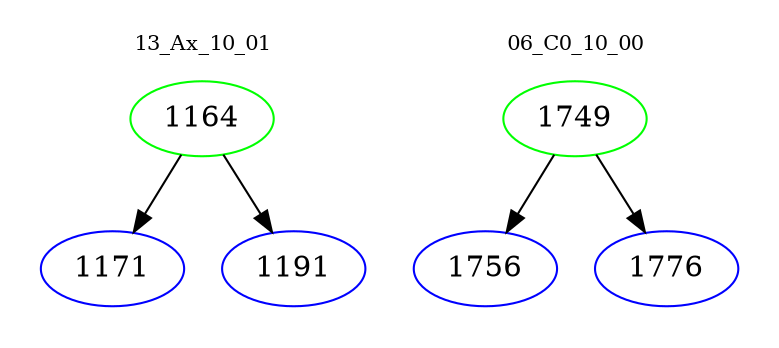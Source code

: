 digraph{
subgraph cluster_0 {
color = white
label = "13_Ax_10_01";
fontsize=10;
T0_1164 [label="1164", color="green"]
T0_1164 -> T0_1171 [color="black"]
T0_1171 [label="1171", color="blue"]
T0_1164 -> T0_1191 [color="black"]
T0_1191 [label="1191", color="blue"]
}
subgraph cluster_1 {
color = white
label = "06_C0_10_00";
fontsize=10;
T1_1749 [label="1749", color="green"]
T1_1749 -> T1_1756 [color="black"]
T1_1756 [label="1756", color="blue"]
T1_1749 -> T1_1776 [color="black"]
T1_1776 [label="1776", color="blue"]
}
}
